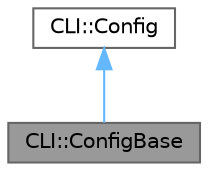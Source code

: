 digraph "CLI::ConfigBase"
{
 // LATEX_PDF_SIZE
  bgcolor="transparent";
  edge [fontname=Helvetica,fontsize=10,labelfontname=Helvetica,labelfontsize=10];
  node [fontname=Helvetica,fontsize=10,shape=box,height=0.2,width=0.4];
  Node1 [id="Node000001",label="CLI::ConfigBase",height=0.2,width=0.4,color="gray40", fillcolor="grey60", style="filled", fontcolor="black",tooltip="This converter works with INI/TOML files; to write INI files use ConfigINI"];
  Node2 -> Node1 [id="edge1_Node000001_Node000002",dir="back",color="steelblue1",style="solid",tooltip=" "];
  Node2 [id="Node000002",label="CLI::Config",height=0.2,width=0.4,color="gray40", fillcolor="white", style="filled",URL="$class_c_l_i_1_1_config.html",tooltip="This class provides a converter for configuration files."];
}
